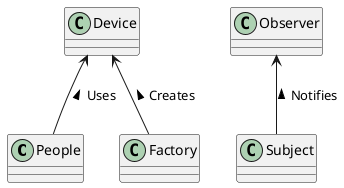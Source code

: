 @startuml
skinparam classAttributeIconSize 0

class People {
}
class Device {
}
class Factory {
}
class Subject {
}
class Observer {
}

Device <-- People : Uses <
Device <-- Factory : Creates <
Observer <-- Subject : Notifies <
@enduml